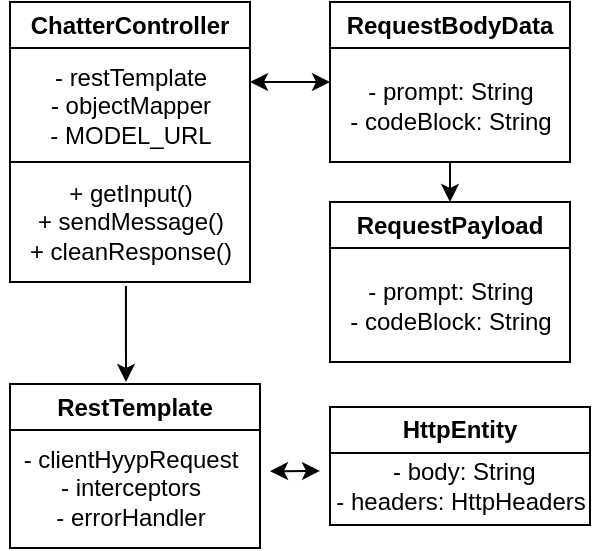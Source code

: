 <mxfile>
    <diagram id="Q4j-bnqEYDqWV0s7E-9s" name="Page-1">
        <mxGraphModel dx="3990" dy="1567" grid="1" gridSize="10" guides="1" tooltips="1" connect="1" arrows="1" fold="1" page="1" pageScale="1" pageWidth="850" pageHeight="1100" math="0" shadow="0">
            <root>
                <mxCell id="0"/>
                <mxCell id="1" parent="0"/>
                <mxCell id="29" value="" style="group" vertex="1" connectable="0" parent="1">
                    <mxGeometry x="70" y="90" width="290" height="273" as="geometry"/>
                </mxCell>
                <mxCell id="2" value="ChatterController" style="swimlane;whiteSpace=wrap;html=1;" vertex="1" parent="29">
                    <mxGeometry width="120" height="80" as="geometry"/>
                </mxCell>
                <mxCell id="3" value="- restTemplate&lt;br&gt;- objectMapper&lt;br&gt;- MODEL_URL" style="text;html=1;align=center;verticalAlign=middle;resizable=0;points=[];autosize=1;strokeColor=none;fillColor=none;" vertex="1" parent="2">
                    <mxGeometry x="10" y="22" width="100" height="60" as="geometry"/>
                </mxCell>
                <mxCell id="7" value="" style="whiteSpace=wrap;html=1;" vertex="1" parent="29">
                    <mxGeometry y="80" width="120" height="60" as="geometry"/>
                </mxCell>
                <mxCell id="8" value="+ getInput()&lt;br&gt;+ sendMessage()&lt;br&gt;+ cleanResponse()" style="text;html=1;align=center;verticalAlign=middle;resizable=0;points=[];autosize=1;strokeColor=none;fillColor=none;" vertex="1" parent="29">
                    <mxGeometry y="80" width="120" height="60" as="geometry"/>
                </mxCell>
                <mxCell id="9" value="RequestBodyData" style="swimlane;whiteSpace=wrap;html=1;" vertex="1" parent="29">
                    <mxGeometry x="160" width="120" height="80" as="geometry"/>
                </mxCell>
                <mxCell id="10" value="- prompt: String&lt;br&gt;- codeBlock: String" style="text;html=1;align=center;verticalAlign=middle;resizable=0;points=[];autosize=1;strokeColor=none;fillColor=none;" vertex="1" parent="9">
                    <mxGeometry y="32" width="120" height="40" as="geometry"/>
                </mxCell>
                <mxCell id="11" value="" style="edgeStyle=none;html=1;rounded=0;startArrow=classic;startFill=1;" edge="1" parent="29" source="2" target="9">
                    <mxGeometry relative="1" as="geometry"/>
                </mxCell>
                <mxCell id="12" value="RequestPayload" style="swimlane;whiteSpace=wrap;html=1;" vertex="1" parent="29">
                    <mxGeometry x="160" y="100" width="120" height="80" as="geometry"/>
                </mxCell>
                <mxCell id="13" value="- prompt: String&lt;br&gt;- codeBlock: String" style="text;html=1;align=center;verticalAlign=middle;resizable=0;points=[];autosize=1;strokeColor=none;fillColor=none;" vertex="1" parent="12">
                    <mxGeometry y="32" width="120" height="40" as="geometry"/>
                </mxCell>
                <mxCell id="14" value="" style="edgeStyle=none;html=1;" edge="1" parent="29" source="9" target="12">
                    <mxGeometry relative="1" as="geometry"/>
                </mxCell>
                <mxCell id="16" value="" style="endArrow=classic;html=1;rounded=0;exitX=0.483;exitY=1.033;exitDx=0;exitDy=0;exitPerimeter=0;" edge="1" parent="29" source="8">
                    <mxGeometry width="50" height="50" relative="1" as="geometry">
                        <mxPoint x="100" y="190" as="sourcePoint"/>
                        <mxPoint x="58" y="190" as="targetPoint"/>
                    </mxGeometry>
                </mxCell>
                <mxCell id="17" value="RestTemplate" style="swimlane;whiteSpace=wrap;html=1;" vertex="1" parent="29">
                    <mxGeometry y="191" width="125" height="82" as="geometry"/>
                </mxCell>
                <mxCell id="18" value="- clientHyypRequest&lt;br&gt;- interceptors&lt;br&gt;- errorHandler" style="text;html=1;align=center;verticalAlign=middle;resizable=0;points=[];autosize=1;strokeColor=none;fillColor=none;" vertex="1" parent="17">
                    <mxGeometry x="-5" y="22" width="130" height="60" as="geometry"/>
                </mxCell>
                <mxCell id="22" value="" style="edgeStyle=none;rounded=0;html=1;startArrow=classic;startFill=1;" edge="1" parent="29">
                    <mxGeometry relative="1" as="geometry">
                        <mxPoint x="130" y="234.606" as="sourcePoint"/>
                        <mxPoint x="155" y="234.455" as="targetPoint"/>
                    </mxGeometry>
                </mxCell>
                <mxCell id="24" value="HttpEntity" style="swimlane;whiteSpace=wrap;html=1;" vertex="1" parent="29">
                    <mxGeometry x="160" y="202.5" width="130" height="59" as="geometry"/>
                </mxCell>
                <mxCell id="25" value="&amp;nbsp;- body: String&lt;br&gt;- headers: HttpHeaders" style="text;html=1;align=center;verticalAlign=middle;resizable=0;points=[];autosize=1;strokeColor=none;fillColor=none;" vertex="1" parent="24">
                    <mxGeometry x="-10" y="19" width="150" height="40" as="geometry"/>
                </mxCell>
            </root>
        </mxGraphModel>
    </diagram>
</mxfile>